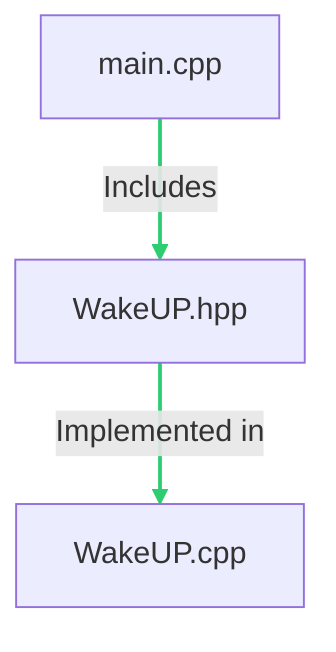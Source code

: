 graph TB
  main["main.cpp"]
  WakeUPH["WakeUP.hpp"]
  WakeUPC["WakeUP.cpp"]
  main -- "Includes" --> WakeUPH
  WakeUPH -- "Implemented in" --> WakeUPC
  linkStyle 0 stroke:#2ecd71,stroke-width:2px;
  linkStyle 1 stroke:#2ecd71,stroke-width:2px;